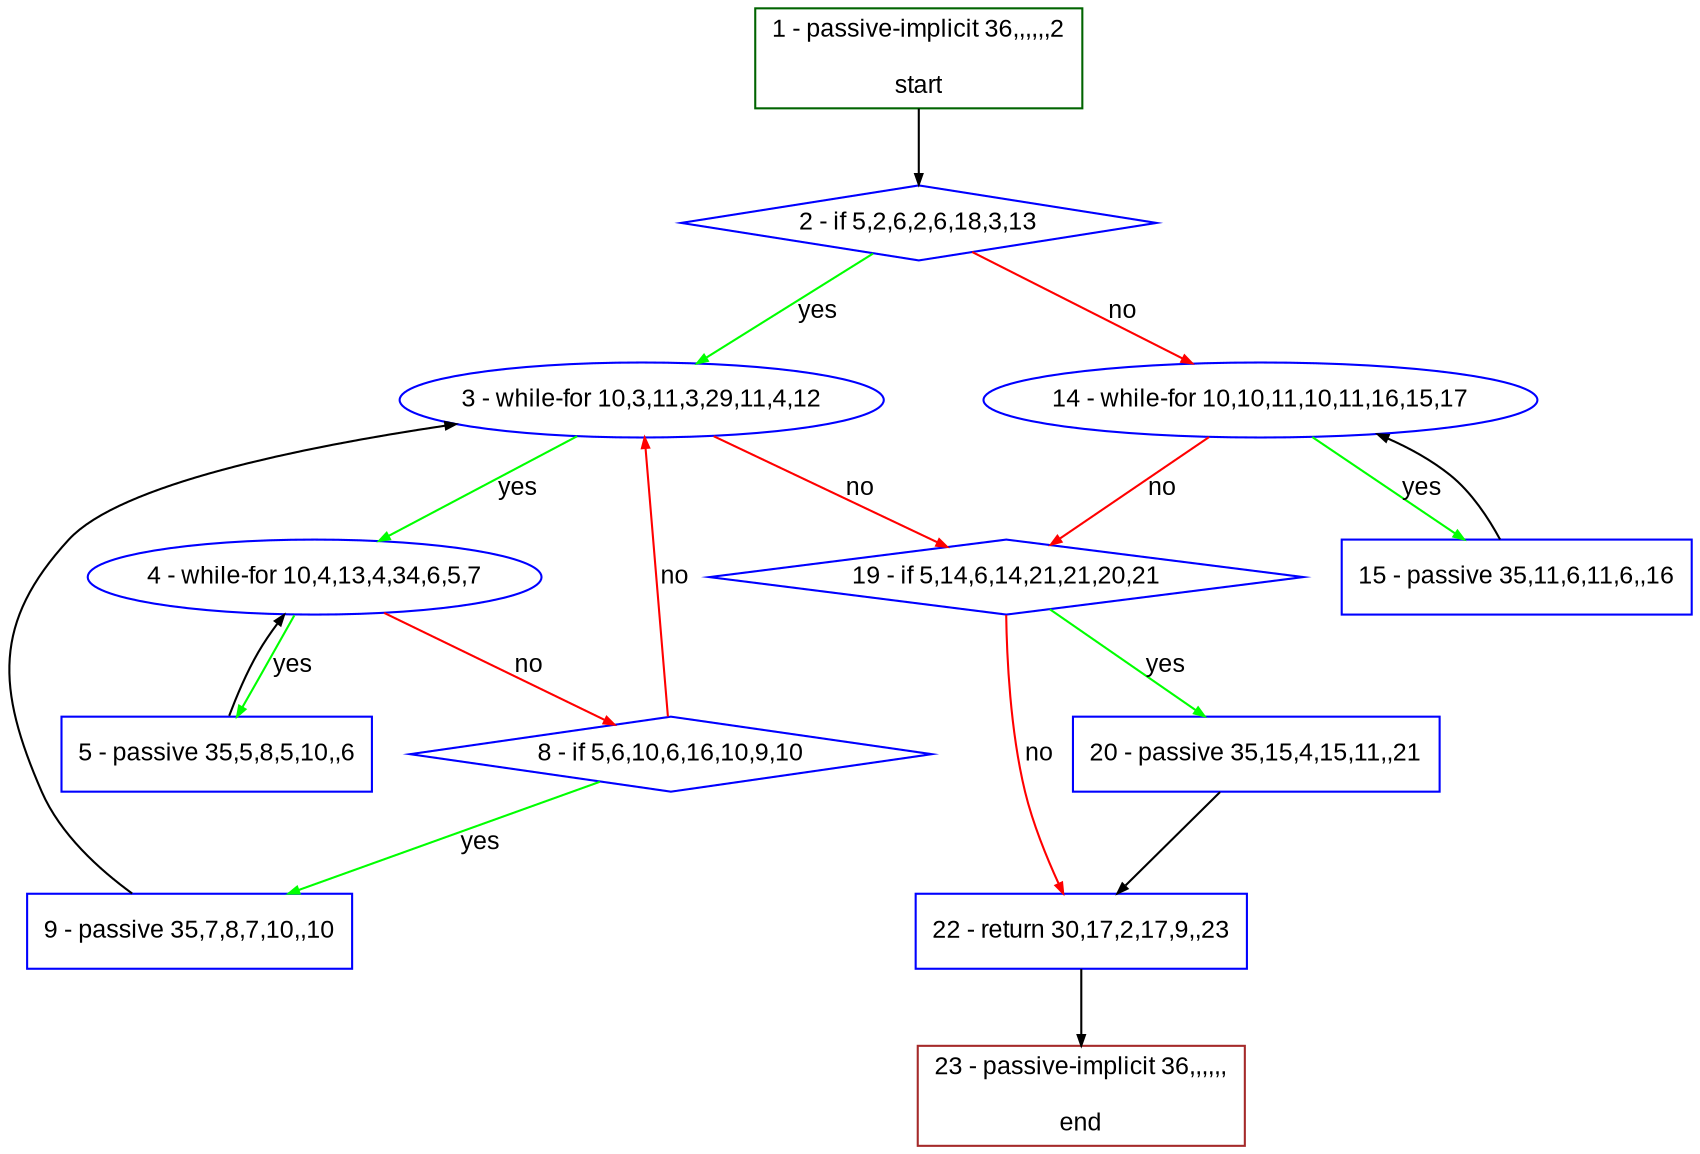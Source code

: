 digraph "" {
  graph [bgcolor="white", fillcolor="#FFFFCC", pack="true", packmode="clust", fontname="Arial", label="", fontsize="12", compound="true", style="rounded,filled"];
  node [node_initialized="no", fillcolor="white", fontname="Arial", label="", color="grey", fontsize="12", fixedsize="false", compound="true", shape="rectangle", style="filled"];
  edge [arrowtail="none", lhead="", fontcolor="black", fontname="Arial", label="", color="black", fontsize="12", arrowhead="normal", arrowsize="0.5", compound="true", ltail="", dir="forward"];
  __N1 [fillcolor="#ffffff", label="2 - if 5,2,6,2,6,18,3,13", color="#0000ff", shape="diamond", style="filled"];
  __N2 [fillcolor="#ffffff", label="1 - passive-implicit 36,,,,,,2\n\nstart", color="#006400", shape="box", style="filled"];
  __N3 [fillcolor="#ffffff", label="3 - while-for 10,3,11,3,29,11,4,12", color="#0000ff", shape="oval", style="filled"];
  __N4 [fillcolor="#ffffff", label="14 - while-for 10,10,11,10,11,16,15,17", color="#0000ff", shape="oval", style="filled"];
  __N5 [fillcolor="#ffffff", label="4 - while-for 10,4,13,4,34,6,5,7", color="#0000ff", shape="oval", style="filled"];
  __N6 [fillcolor="#ffffff", label="19 - if 5,14,6,14,21,21,20,21", color="#0000ff", shape="diamond", style="filled"];
  __N7 [fillcolor="#ffffff", label="5 - passive 35,5,8,5,10,,6", color="#0000ff", shape="box", style="filled"];
  __N8 [fillcolor="#ffffff", label="8 - if 5,6,10,6,16,10,9,10", color="#0000ff", shape="diamond", style="filled"];
  __N9 [fillcolor="#ffffff", label="9 - passive 35,7,8,7,10,,10", color="#0000ff", shape="box", style="filled"];
  __N10 [fillcolor="#ffffff", label="15 - passive 35,11,6,11,6,,16", color="#0000ff", shape="box", style="filled"];
  __N11 [fillcolor="#ffffff", label="20 - passive 35,15,4,15,11,,21", color="#0000ff", shape="box", style="filled"];
  __N12 [fillcolor="#ffffff", label="22 - return 30,17,2,17,9,,23", color="#0000ff", shape="box", style="filled"];
  __N13 [fillcolor="#ffffff", label="23 - passive-implicit 36,,,,,,\n\nend", color="#a52a2a", shape="box", style="filled"];
  __N2 -> __N1 [arrowtail="none", color="#000000", label="", arrowhead="normal", dir="forward"];
  __N1 -> __N3 [arrowtail="none", color="#00ff00", label="yes", arrowhead="normal", dir="forward"];
  __N1 -> __N4 [arrowtail="none", color="#ff0000", label="no", arrowhead="normal", dir="forward"];
  __N3 -> __N5 [arrowtail="none", color="#00ff00", label="yes", arrowhead="normal", dir="forward"];
  __N3 -> __N6 [arrowtail="none", color="#ff0000", label="no", arrowhead="normal", dir="forward"];
  __N5 -> __N7 [arrowtail="none", color="#00ff00", label="yes", arrowhead="normal", dir="forward"];
  __N7 -> __N5 [arrowtail="none", color="#000000", label="", arrowhead="normal", dir="forward"];
  __N5 -> __N8 [arrowtail="none", color="#ff0000", label="no", arrowhead="normal", dir="forward"];
  __N8 -> __N3 [arrowtail="none", color="#ff0000", label="no", arrowhead="normal", dir="forward"];
  __N8 -> __N9 [arrowtail="none", color="#00ff00", label="yes", arrowhead="normal", dir="forward"];
  __N9 -> __N3 [arrowtail="none", color="#000000", label="", arrowhead="normal", dir="forward"];
  __N4 -> __N10 [arrowtail="none", color="#00ff00", label="yes", arrowhead="normal", dir="forward"];
  __N10 -> __N4 [arrowtail="none", color="#000000", label="", arrowhead="normal", dir="forward"];
  __N4 -> __N6 [arrowtail="none", color="#ff0000", label="no", arrowhead="normal", dir="forward"];
  __N6 -> __N11 [arrowtail="none", color="#00ff00", label="yes", arrowhead="normal", dir="forward"];
  __N6 -> __N12 [arrowtail="none", color="#ff0000", label="no", arrowhead="normal", dir="forward"];
  __N11 -> __N12 [arrowtail="none", color="#000000", label="", arrowhead="normal", dir="forward"];
  __N12 -> __N13 [arrowtail="none", color="#000000", label="", arrowhead="normal", dir="forward"];
}

